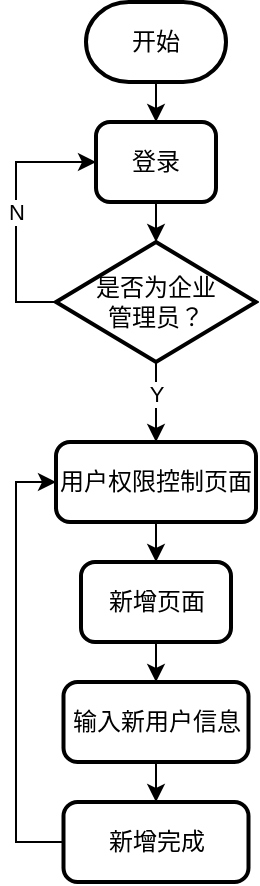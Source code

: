 <mxfile version="15.4.3" type="github">
  <diagram id="2fcRntU-g-GpO7nDGW9s" name="Page-1">
    <mxGraphModel dx="1047" dy="482" grid="1" gridSize="10" guides="1" tooltips="1" connect="1" arrows="1" fold="1" page="1" pageScale="1" pageWidth="827" pageHeight="1169" math="0" shadow="0">
      <root>
        <mxCell id="0" />
        <mxCell id="1" parent="0" />
        <mxCell id="3DmKK-dXnjQOcCmPa_60-12" style="edgeStyle=orthogonalEdgeStyle;rounded=0;orthogonalLoop=1;jettySize=auto;html=1;" edge="1" parent="1" source="3DmKK-dXnjQOcCmPa_60-3" target="3DmKK-dXnjQOcCmPa_60-7">
          <mxGeometry relative="1" as="geometry" />
        </mxCell>
        <mxCell id="3DmKK-dXnjQOcCmPa_60-3" value="开始" style="strokeWidth=2;html=1;shape=mxgraph.flowchart.terminator;whiteSpace=wrap;strokeColor=#000000;shadow=0;" vertex="1" parent="1">
          <mxGeometry x="240" y="160" width="70" height="40" as="geometry" />
        </mxCell>
        <mxCell id="3DmKK-dXnjQOcCmPa_60-13" style="edgeStyle=orthogonalEdgeStyle;rounded=0;orthogonalLoop=1;jettySize=auto;html=1;entryX=0.5;entryY=0;entryDx=0;entryDy=0;entryPerimeter=0;" edge="1" parent="1" source="3DmKK-dXnjQOcCmPa_60-7" target="3DmKK-dXnjQOcCmPa_60-8">
          <mxGeometry relative="1" as="geometry" />
        </mxCell>
        <mxCell id="3DmKK-dXnjQOcCmPa_60-7" value="登录" style="rounded=1;whiteSpace=wrap;html=1;absoluteArcSize=1;arcSize=14;strokeWidth=2;shadow=0;" vertex="1" parent="1">
          <mxGeometry x="245" y="220" width="60" height="40" as="geometry" />
        </mxCell>
        <mxCell id="3DmKK-dXnjQOcCmPa_60-14" style="edgeStyle=orthogonalEdgeStyle;rounded=0;orthogonalLoop=1;jettySize=auto;html=1;entryX=0.5;entryY=0;entryDx=0;entryDy=0;" edge="1" parent="1" source="3DmKK-dXnjQOcCmPa_60-8" target="3DmKK-dXnjQOcCmPa_60-9">
          <mxGeometry relative="1" as="geometry" />
        </mxCell>
        <mxCell id="3DmKK-dXnjQOcCmPa_60-20" value="Y" style="edgeLabel;html=1;align=center;verticalAlign=middle;resizable=0;points=[];" vertex="1" connectable="0" parent="3DmKK-dXnjQOcCmPa_60-14">
          <mxGeometry x="-0.222" relative="1" as="geometry">
            <mxPoint as="offset" />
          </mxGeometry>
        </mxCell>
        <mxCell id="3DmKK-dXnjQOcCmPa_60-18" value="N" style="edgeStyle=orthogonalEdgeStyle;rounded=0;orthogonalLoop=1;jettySize=auto;html=1;entryX=0;entryY=0.5;entryDx=0;entryDy=0;exitX=0;exitY=0.5;exitDx=0;exitDy=0;exitPerimeter=0;" edge="1" parent="1" source="3DmKK-dXnjQOcCmPa_60-8" target="3DmKK-dXnjQOcCmPa_60-7">
          <mxGeometry relative="1" as="geometry" />
        </mxCell>
        <mxCell id="3DmKK-dXnjQOcCmPa_60-8" value="是否为企业&lt;br&gt;管理员？" style="strokeWidth=2;html=1;shape=mxgraph.flowchart.decision;whiteSpace=wrap;shadow=0;" vertex="1" parent="1">
          <mxGeometry x="225" y="280" width="100" height="60" as="geometry" />
        </mxCell>
        <mxCell id="3DmKK-dXnjQOcCmPa_60-15" style="edgeStyle=orthogonalEdgeStyle;rounded=0;orthogonalLoop=1;jettySize=auto;html=1;entryX=0.5;entryY=0;entryDx=0;entryDy=0;" edge="1" parent="1" source="3DmKK-dXnjQOcCmPa_60-9" target="3DmKK-dXnjQOcCmPa_60-10">
          <mxGeometry relative="1" as="geometry" />
        </mxCell>
        <mxCell id="3DmKK-dXnjQOcCmPa_60-9" value="用户权限控制页面" style="rounded=1;whiteSpace=wrap;html=1;absoluteArcSize=1;arcSize=14;strokeWidth=2;shadow=0;" vertex="1" parent="1">
          <mxGeometry x="225" y="380" width="100" height="40" as="geometry" />
        </mxCell>
        <mxCell id="3DmKK-dXnjQOcCmPa_60-16" style="edgeStyle=orthogonalEdgeStyle;rounded=0;orthogonalLoop=1;jettySize=auto;html=1;" edge="1" parent="1" source="3DmKK-dXnjQOcCmPa_60-10" target="3DmKK-dXnjQOcCmPa_60-11">
          <mxGeometry relative="1" as="geometry" />
        </mxCell>
        <mxCell id="3DmKK-dXnjQOcCmPa_60-10" value="新增页面" style="rounded=1;whiteSpace=wrap;html=1;absoluteArcSize=1;arcSize=14;strokeWidth=2;shadow=0;" vertex="1" parent="1">
          <mxGeometry x="237.5" y="440" width="75" height="40" as="geometry" />
        </mxCell>
        <mxCell id="3DmKK-dXnjQOcCmPa_60-22" style="edgeStyle=orthogonalEdgeStyle;rounded=0;orthogonalLoop=1;jettySize=auto;html=1;exitX=0.5;exitY=1;exitDx=0;exitDy=0;entryX=0.5;entryY=0;entryDx=0;entryDy=0;" edge="1" parent="1" source="3DmKK-dXnjQOcCmPa_60-11" target="3DmKK-dXnjQOcCmPa_60-21">
          <mxGeometry relative="1" as="geometry" />
        </mxCell>
        <mxCell id="3DmKK-dXnjQOcCmPa_60-11" value="输入新用户信息" style="rounded=1;whiteSpace=wrap;html=1;absoluteArcSize=1;arcSize=14;strokeWidth=2;shadow=0;" vertex="1" parent="1">
          <mxGeometry x="228.75" y="500" width="92.5" height="40" as="geometry" />
        </mxCell>
        <mxCell id="3DmKK-dXnjQOcCmPa_60-23" style="edgeStyle=orthogonalEdgeStyle;rounded=0;orthogonalLoop=1;jettySize=auto;html=1;entryX=0;entryY=0.5;entryDx=0;entryDy=0;exitX=0;exitY=0.5;exitDx=0;exitDy=0;" edge="1" parent="1" source="3DmKK-dXnjQOcCmPa_60-21" target="3DmKK-dXnjQOcCmPa_60-9">
          <mxGeometry relative="1" as="geometry" />
        </mxCell>
        <mxCell id="3DmKK-dXnjQOcCmPa_60-21" value="新增完成" style="rounded=1;whiteSpace=wrap;html=1;absoluteArcSize=1;arcSize=14;strokeWidth=2;shadow=0;" vertex="1" parent="1">
          <mxGeometry x="228.75" y="560" width="92.5" height="40" as="geometry" />
        </mxCell>
      </root>
    </mxGraphModel>
  </diagram>
</mxfile>
